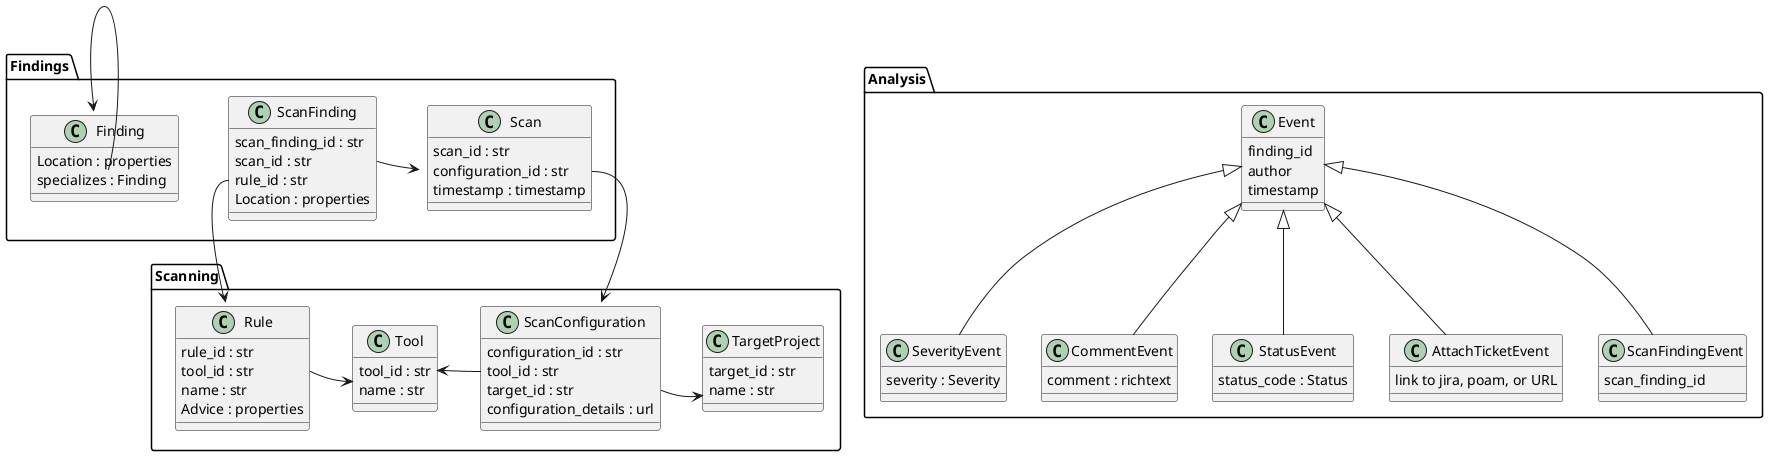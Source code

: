 @startuml vuln-db

package Scanning {

    class TargetProject {
        target_id : str
        name : str
    }

    class Tool {
        tool_id : str
        name : str
    }

    class Rule {
        rule_id : str
        tool_id : str
        name : str
        Advice : properties
    }

    Rule::tool_id -> Tool

    class ScanConfiguration {
        configuration_id : str
        tool_id : str
        target_id : str
        configuration_details : url
    }

    ScanConfiguration::target_id -> TargetProject
    ScanConfiguration::tool_id -> Tool
}

package Findings {

    class Scan {
        scan_id : str
        configuration_id : str
        timestamp : timestamp
    }

    class ScanFinding {
        scan_finding_id : str
        scan_id : str
        rule_id : str
        Location : properties
    }

    ScanFinding::scan_id -> Scan
    ScanFinding::rule_id -> Rule

    Scan::configuration_id --> ScanConfiguration

    class Finding {
        Location : properties
        specializes : Finding
    }

    Finding::specializes -> Finding
}

package Analysis {

    class Event {
        finding_id
        author
        timestamp
    }

    Event <|-- CommentEvent
    Event <|-- StatusEvent
    Event <|-- AttachTicketEvent
    Event <|-- ScanFindingEvent
    Event <|-- SeverityEvent

    class ScanFindingEvent {
        scan_finding_id
    }



    class CommentEvent {
        comment : richtext
    }

    class SeverityEvent {
        severity : Severity
    }

    class StatusEvent{
        status_code : Status
    }

    class AttachTicketEvent {
        link to jira, poam, or URL
    }
}

@enduml